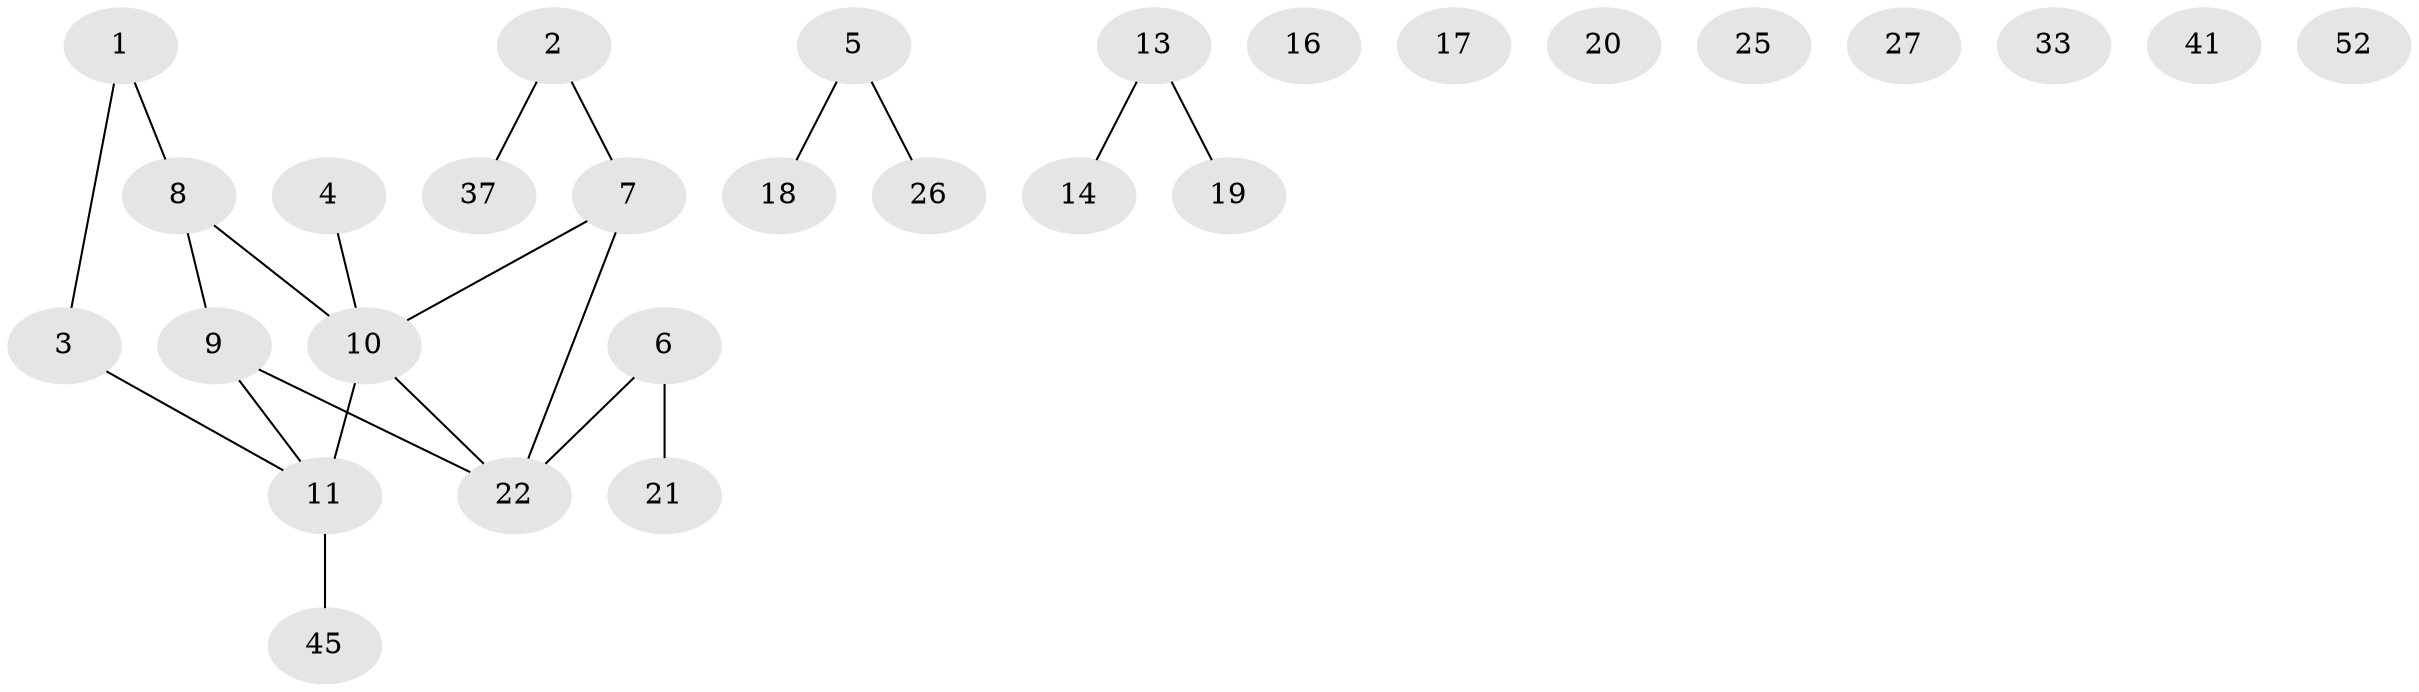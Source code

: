 // original degree distribution, {2: 0.17857142857142858, 1: 0.35714285714285715, 3: 0.2857142857142857, 4: 0.05357142857142857, 0: 0.10714285714285714, 6: 0.017857142857142856}
// Generated by graph-tools (version 1.1) at 2025/16/03/04/25 18:16:35]
// undirected, 28 vertices, 21 edges
graph export_dot {
graph [start="1"]
  node [color=gray90,style=filled];
  1 [super="+40"];
  2 [super="+35"];
  3 [super="+12"];
  4;
  5 [super="+50"];
  6 [super="+29"];
  7 [super="+44+55"];
  8 [super="+15"];
  9 [super="+53+34"];
  10 [super="+38+24"];
  11 [super="+31"];
  13 [super="+28"];
  14;
  16;
  17;
  18;
  19;
  20;
  21 [super="+43"];
  22 [super="+32"];
  25;
  26;
  27 [super="+36+51"];
  33 [super="+49"];
  37;
  41;
  45;
  52;
  1 -- 3;
  1 -- 8;
  2 -- 37;
  2 -- 7;
  3 -- 11;
  4 -- 10;
  5 -- 18;
  5 -- 26;
  6 -- 21 [weight=2];
  6 -- 22;
  7 -- 22 [weight=2];
  7 -- 10;
  8 -- 9;
  8 -- 10;
  9 -- 11;
  9 -- 22;
  10 -- 11 [weight=2];
  10 -- 22;
  11 -- 45;
  13 -- 19;
  13 -- 14;
}
